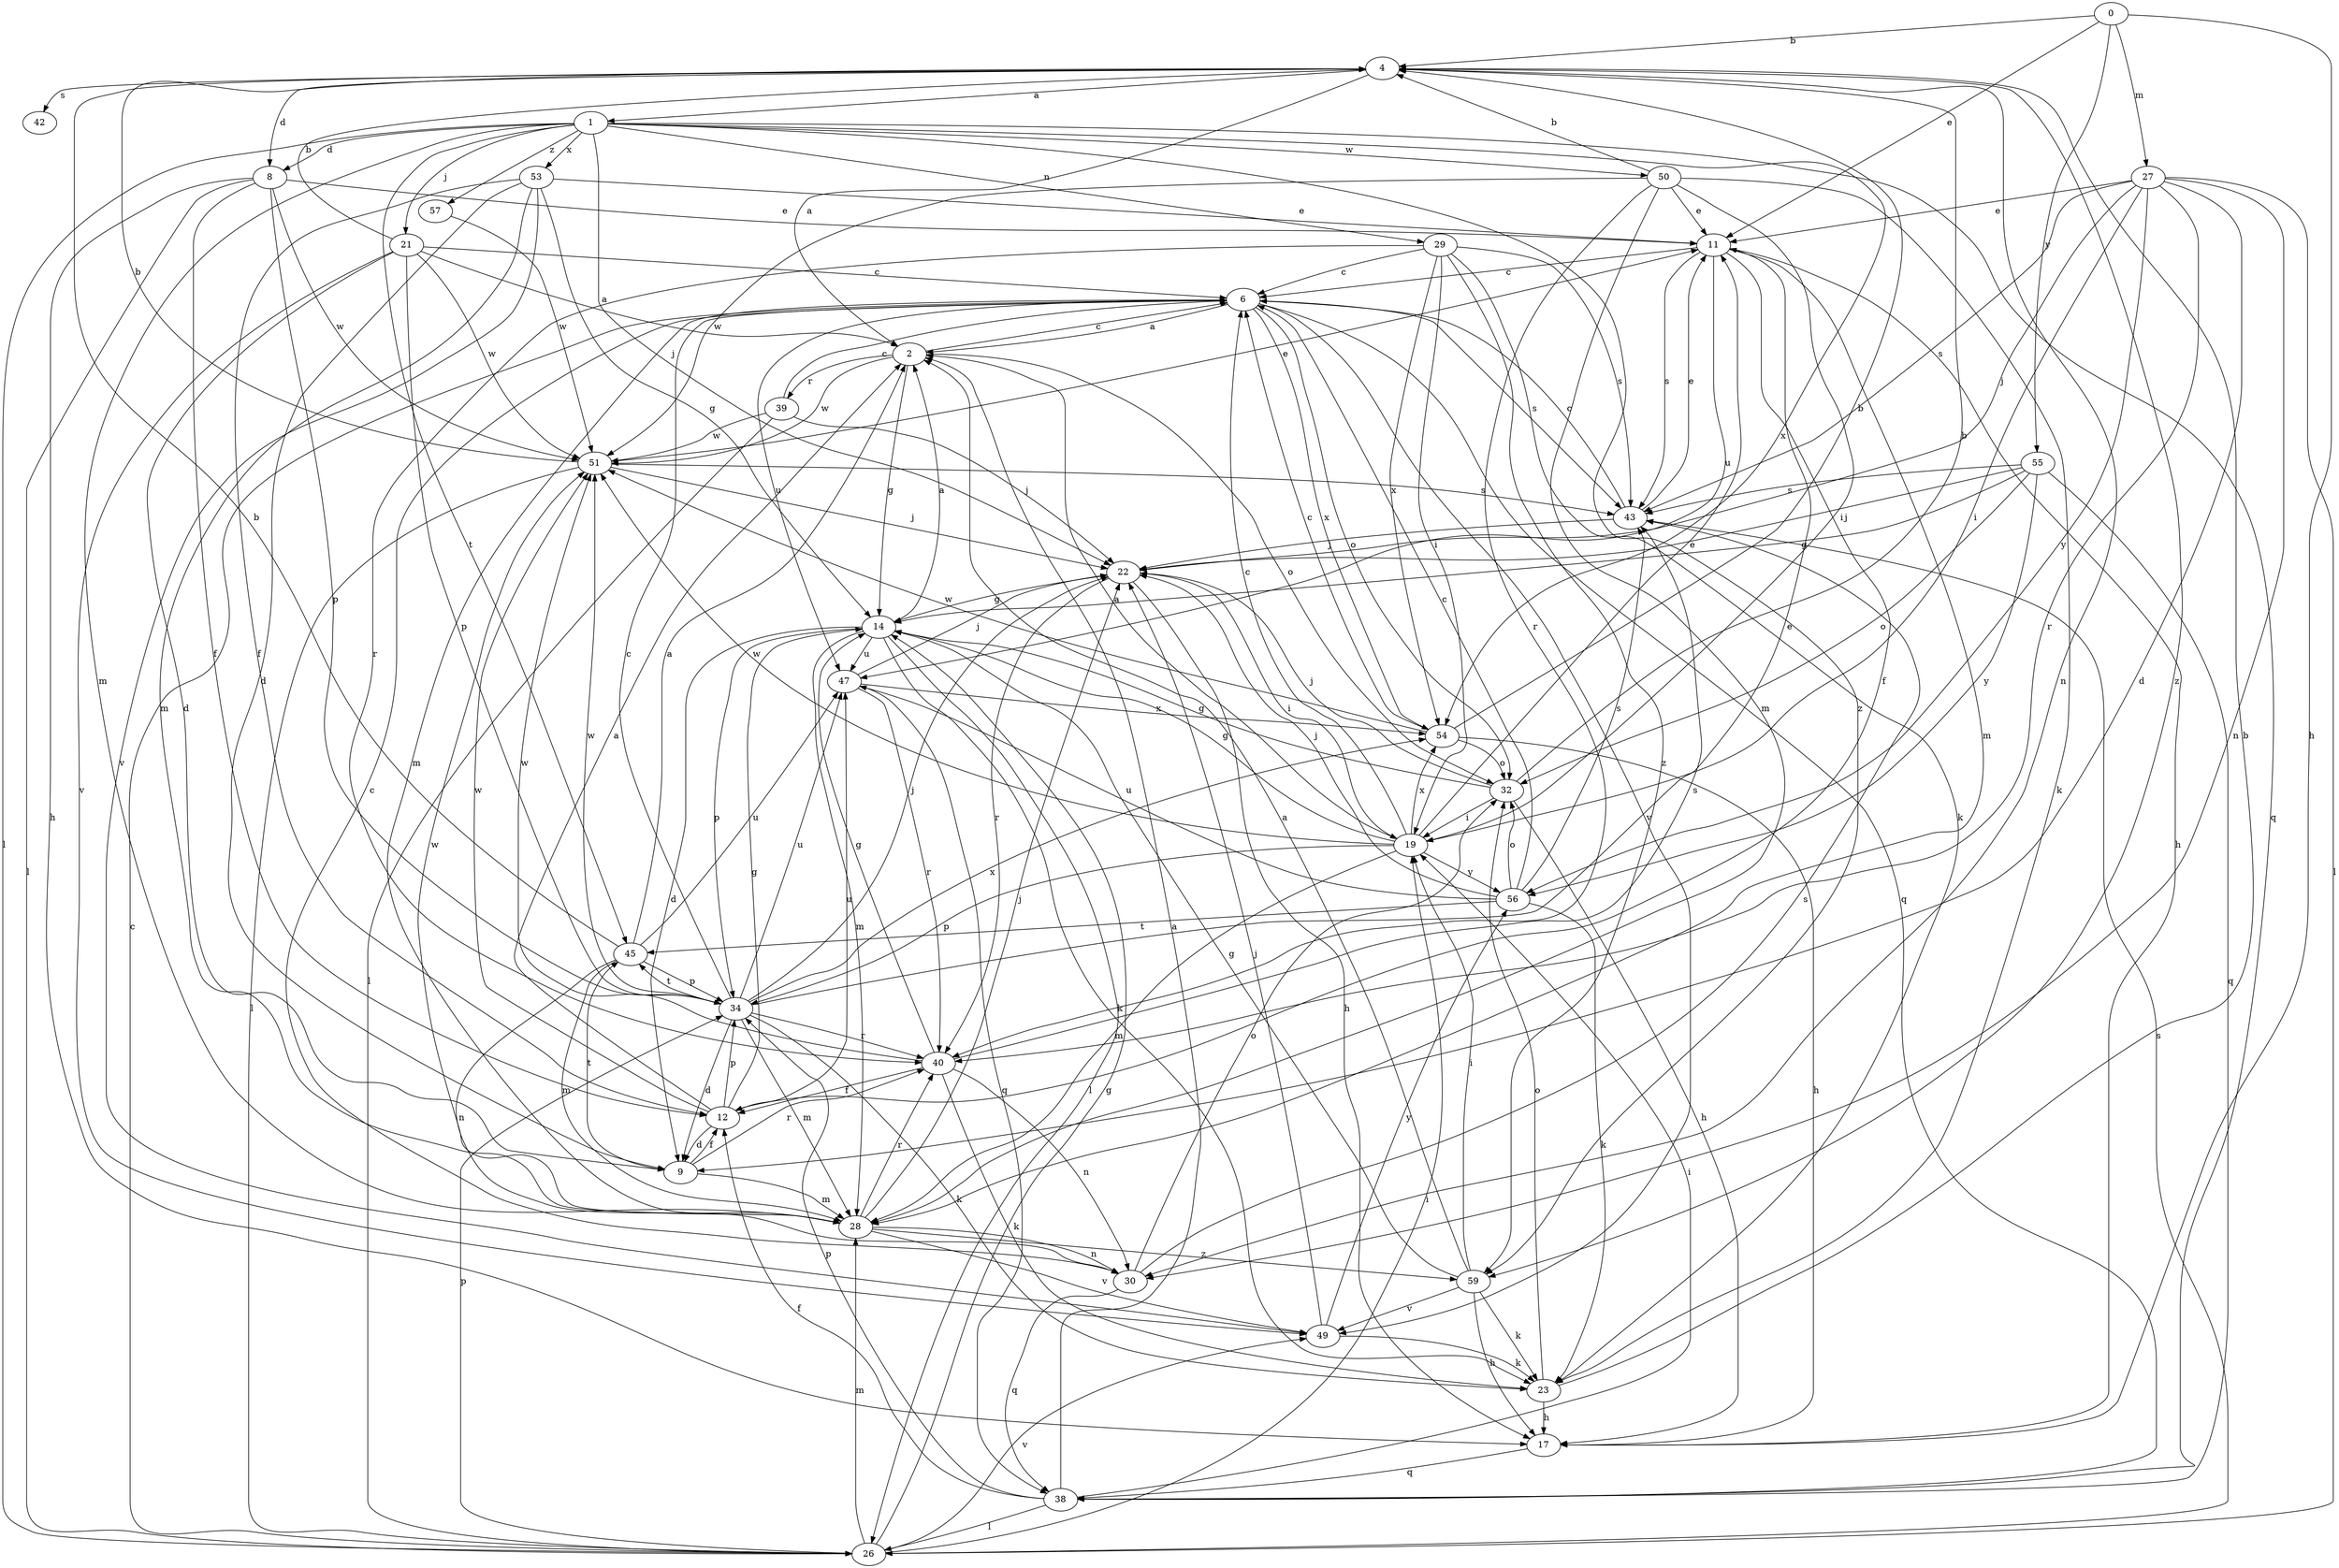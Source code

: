 strict digraph  {
0;
1;
2;
4;
6;
8;
9;
11;
12;
14;
17;
19;
21;
22;
23;
26;
27;
28;
29;
30;
32;
34;
38;
39;
40;
42;
43;
45;
47;
49;
50;
51;
53;
54;
55;
56;
57;
59;
0 -> 4  [label=b];
0 -> 11  [label=e];
0 -> 17  [label=h];
0 -> 27  [label=m];
0 -> 55  [label=y];
1 -> 8  [label=d];
1 -> 21  [label=j];
1 -> 22  [label=j];
1 -> 26  [label=l];
1 -> 28  [label=m];
1 -> 29  [label=n];
1 -> 38  [label=q];
1 -> 45  [label=t];
1 -> 50  [label=w];
1 -> 53  [label=x];
1 -> 54  [label=x];
1 -> 57  [label=z];
1 -> 59  [label=z];
2 -> 6  [label=c];
2 -> 14  [label=g];
2 -> 32  [label=o];
2 -> 39  [label=r];
2 -> 51  [label=w];
4 -> 1  [label=a];
4 -> 2  [label=a];
4 -> 8  [label=d];
4 -> 30  [label=n];
4 -> 42  [label=s];
4 -> 59  [label=z];
6 -> 2  [label=a];
6 -> 28  [label=m];
6 -> 32  [label=o];
6 -> 38  [label=q];
6 -> 43  [label=s];
6 -> 47  [label=u];
6 -> 49  [label=v];
6 -> 54  [label=x];
8 -> 11  [label=e];
8 -> 12  [label=f];
8 -> 17  [label=h];
8 -> 26  [label=l];
8 -> 34  [label=p];
8 -> 51  [label=w];
9 -> 12  [label=f];
9 -> 28  [label=m];
9 -> 40  [label=r];
9 -> 45  [label=t];
11 -> 6  [label=c];
11 -> 12  [label=f];
11 -> 17  [label=h];
11 -> 28  [label=m];
11 -> 43  [label=s];
11 -> 47  [label=u];
12 -> 2  [label=a];
12 -> 9  [label=d];
12 -> 14  [label=g];
12 -> 34  [label=p];
12 -> 47  [label=u];
12 -> 51  [label=w];
14 -> 2  [label=a];
14 -> 9  [label=d];
14 -> 23  [label=k];
14 -> 26  [label=l];
14 -> 28  [label=m];
14 -> 34  [label=p];
14 -> 47  [label=u];
17 -> 38  [label=q];
19 -> 2  [label=a];
19 -> 6  [label=c];
19 -> 11  [label=e];
19 -> 14  [label=g];
19 -> 28  [label=m];
19 -> 34  [label=p];
19 -> 51  [label=w];
19 -> 54  [label=x];
19 -> 56  [label=y];
21 -> 2  [label=a];
21 -> 4  [label=b];
21 -> 6  [label=c];
21 -> 9  [label=d];
21 -> 34  [label=p];
21 -> 49  [label=v];
21 -> 51  [label=w];
22 -> 14  [label=g];
22 -> 17  [label=h];
22 -> 19  [label=i];
22 -> 40  [label=r];
23 -> 4  [label=b];
23 -> 17  [label=h];
23 -> 32  [label=o];
26 -> 6  [label=c];
26 -> 14  [label=g];
26 -> 19  [label=i];
26 -> 28  [label=m];
26 -> 34  [label=p];
26 -> 43  [label=s];
26 -> 49  [label=v];
27 -> 9  [label=d];
27 -> 11  [label=e];
27 -> 19  [label=i];
27 -> 22  [label=j];
27 -> 26  [label=l];
27 -> 30  [label=n];
27 -> 40  [label=r];
27 -> 43  [label=s];
27 -> 56  [label=y];
28 -> 22  [label=j];
28 -> 30  [label=n];
28 -> 40  [label=r];
28 -> 49  [label=v];
28 -> 51  [label=w];
28 -> 59  [label=z];
29 -> 6  [label=c];
29 -> 19  [label=i];
29 -> 23  [label=k];
29 -> 40  [label=r];
29 -> 43  [label=s];
29 -> 54  [label=x];
29 -> 59  [label=z];
30 -> 6  [label=c];
30 -> 32  [label=o];
30 -> 38  [label=q];
30 -> 43  [label=s];
32 -> 4  [label=b];
32 -> 14  [label=g];
32 -> 17  [label=h];
32 -> 19  [label=i];
32 -> 22  [label=j];
34 -> 6  [label=c];
34 -> 9  [label=d];
34 -> 11  [label=e];
34 -> 22  [label=j];
34 -> 23  [label=k];
34 -> 28  [label=m];
34 -> 40  [label=r];
34 -> 45  [label=t];
34 -> 47  [label=u];
34 -> 51  [label=w];
34 -> 54  [label=x];
38 -> 2  [label=a];
38 -> 12  [label=f];
38 -> 19  [label=i];
38 -> 26  [label=l];
38 -> 34  [label=p];
39 -> 6  [label=c];
39 -> 22  [label=j];
39 -> 26  [label=l];
39 -> 51  [label=w];
40 -> 12  [label=f];
40 -> 14  [label=g];
40 -> 23  [label=k];
40 -> 30  [label=n];
40 -> 43  [label=s];
40 -> 51  [label=w];
43 -> 6  [label=c];
43 -> 11  [label=e];
43 -> 22  [label=j];
45 -> 2  [label=a];
45 -> 4  [label=b];
45 -> 28  [label=m];
45 -> 30  [label=n];
45 -> 34  [label=p];
45 -> 47  [label=u];
47 -> 22  [label=j];
47 -> 38  [label=q];
47 -> 40  [label=r];
47 -> 54  [label=x];
49 -> 22  [label=j];
49 -> 23  [label=k];
49 -> 56  [label=y];
50 -> 4  [label=b];
50 -> 11  [label=e];
50 -> 19  [label=i];
50 -> 23  [label=k];
50 -> 28  [label=m];
50 -> 40  [label=r];
50 -> 51  [label=w];
51 -> 4  [label=b];
51 -> 11  [label=e];
51 -> 22  [label=j];
51 -> 26  [label=l];
51 -> 43  [label=s];
53 -> 9  [label=d];
53 -> 11  [label=e];
53 -> 12  [label=f];
53 -> 14  [label=g];
53 -> 28  [label=m];
53 -> 49  [label=v];
54 -> 4  [label=b];
54 -> 6  [label=c];
54 -> 17  [label=h];
54 -> 32  [label=o];
54 -> 51  [label=w];
55 -> 14  [label=g];
55 -> 22  [label=j];
55 -> 32  [label=o];
55 -> 38  [label=q];
55 -> 43  [label=s];
55 -> 56  [label=y];
56 -> 6  [label=c];
56 -> 22  [label=j];
56 -> 23  [label=k];
56 -> 32  [label=o];
56 -> 43  [label=s];
56 -> 45  [label=t];
56 -> 47  [label=u];
57 -> 51  [label=w];
59 -> 2  [label=a];
59 -> 14  [label=g];
59 -> 17  [label=h];
59 -> 19  [label=i];
59 -> 23  [label=k];
59 -> 49  [label=v];
}
